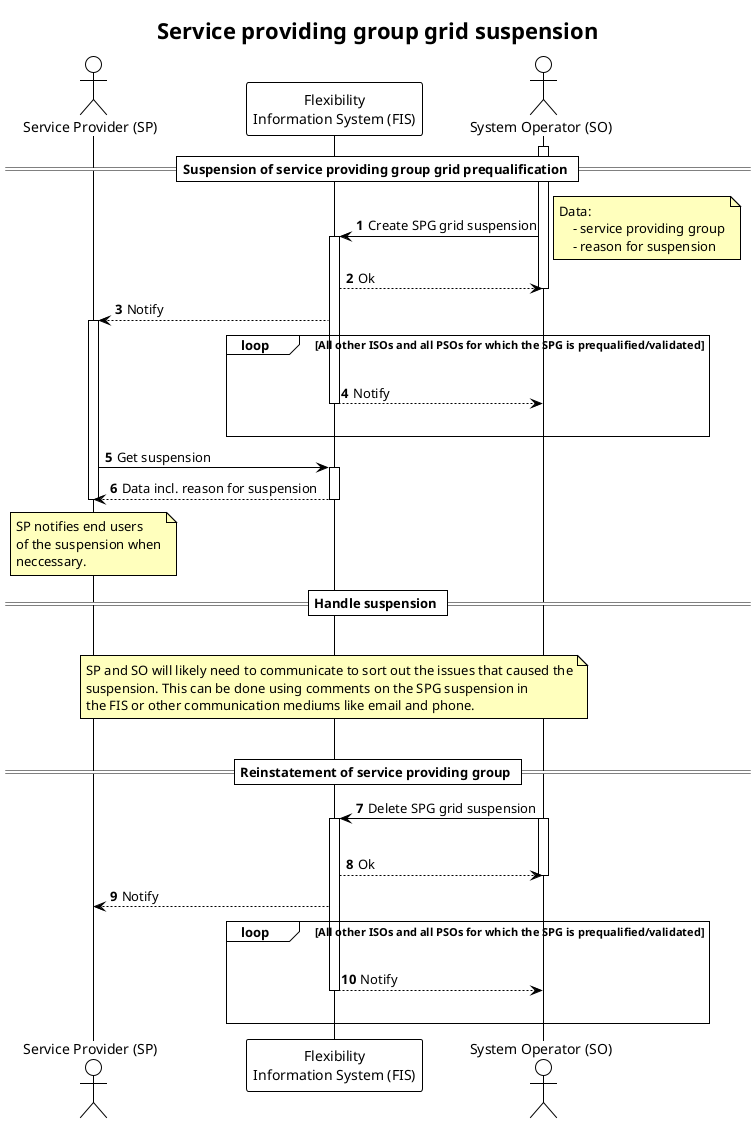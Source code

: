 @startuml service_providing_group_grid_suspension

!theme plain

title Service providing group grid suspension

autonumber
skinparam note {
    BackgroundColor #FFFFBD
}

actor "Service Provider (SP)" as SP
participant "Flexibility\nInformation System (FIS)" as FIS
actor "System Operator (SO)" as SO

== Suspension of service providing group grid prequalification ==

activate SO
SO -> FIS: Create SPG grid suspension

note right
    Data:
        - service providing group
        - reason for suspension
end note

activate FIS

FIS --> SO: Ok
deactivate SO
FIS --> SP: Notify
activate SP
loop All other ISOs and all PSOs for which the SPG is prequalified/validated
    |||
    FIS --> SO: Notify
    deactivate FIS
    |||
end

SP -> FIS: Get suspension
activate FIS
FIS --> SP: Data incl. reason for suspension
deactivate FIS

note over SP
    SP notifies end users
    of the suspension when
    neccessary.
end note


== Handle suspension ==
|||
note over FIS
    SP and SO will likely need to communicate to sort out the issues that caused the
    suspension. This can be done using comments on the SPG suspension in
    the FIS or other communication mediums like email and phone.
end note
|||
deactivate SP
== Reinstatement of service providing group ==

SO -> FIS: Delete SPG grid suspension
activate SO
|||
activate FIS
FIS --> SO: Ok
deactivate SO
FIS --> SP: Notify

loop All other ISOs and all PSOs for which the SPG is prequalified/validated
    |||
    FIS --> SO: Notify
    deactivate FIS
    |||
end

@enduml
